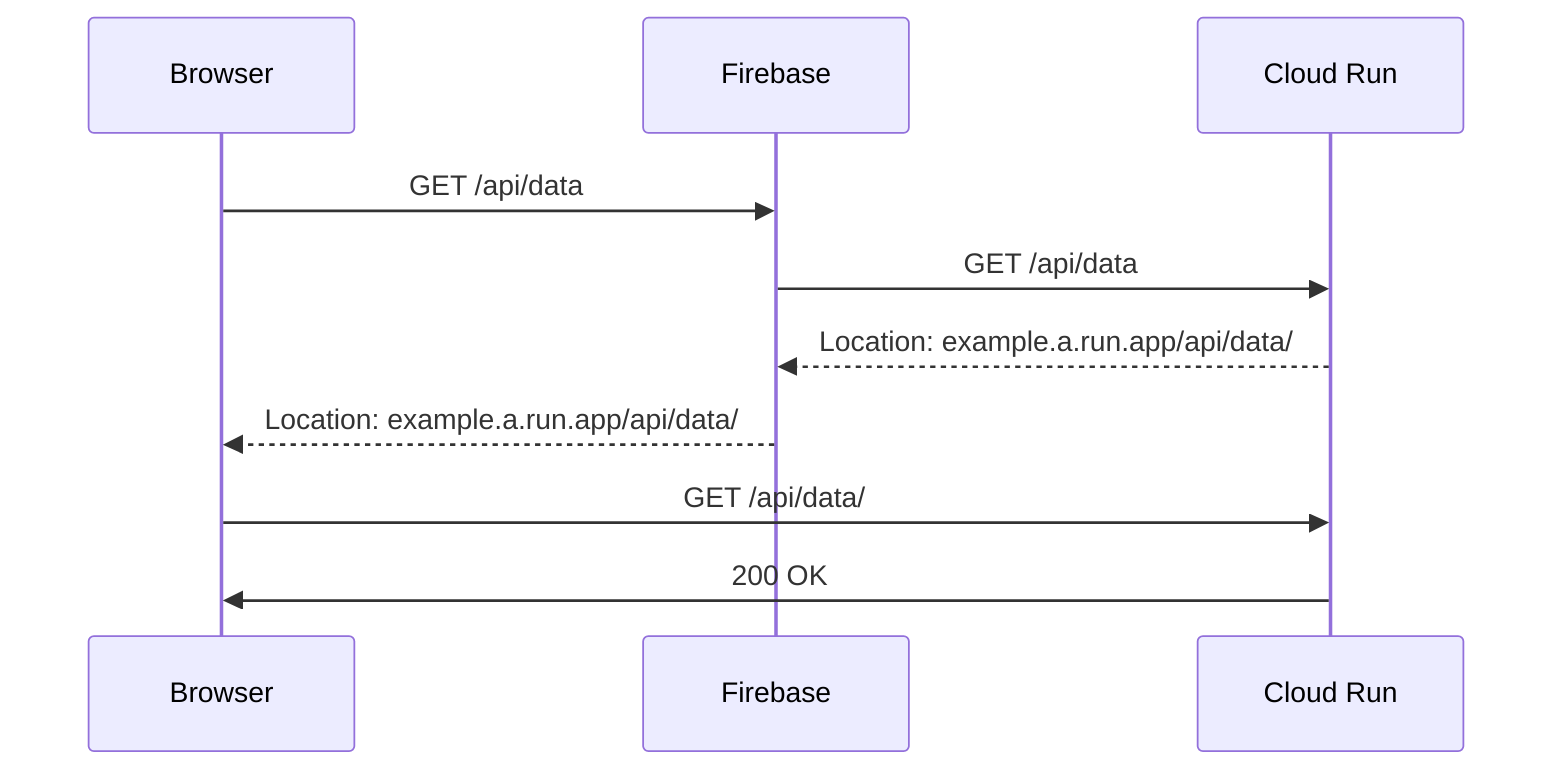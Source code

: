 sequenceDiagram;
    participant C as Browser
    participant F as Firebase 
    participant S as Cloud Run
    C ->> F: GET /api/data
    F ->> S: GET /api/data
    S -->> F: Location: example.a.run.app/api/data/
    F -->> C: Location: example.a.run.app/api/data/
    C ->> S: GET /api/data/
    S ->> C: 200 OK